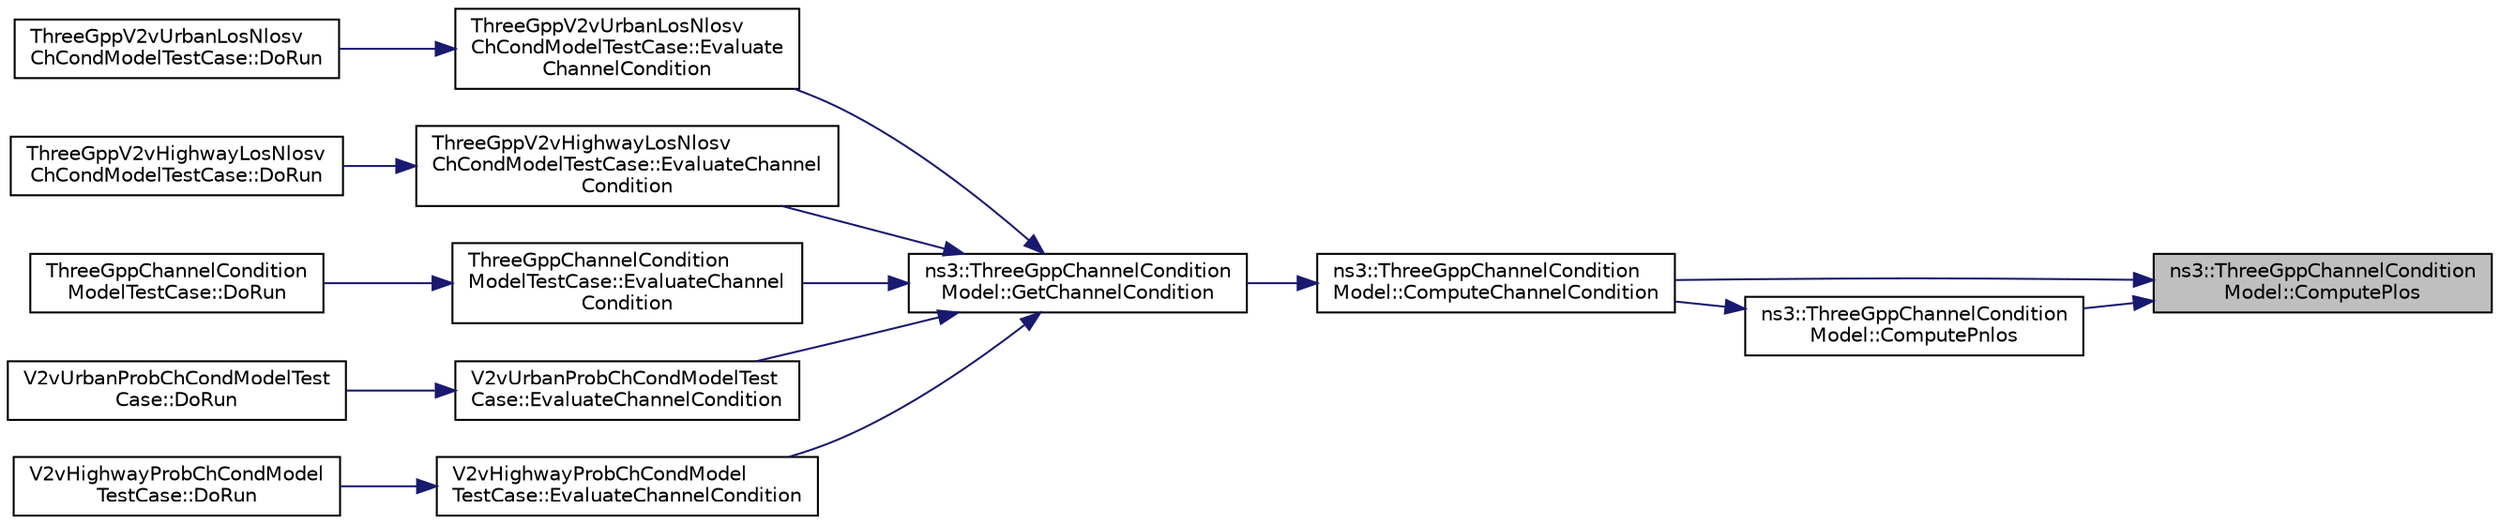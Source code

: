 digraph "ns3::ThreeGppChannelConditionModel::ComputePlos"
{
 // LATEX_PDF_SIZE
  edge [fontname="Helvetica",fontsize="10",labelfontname="Helvetica",labelfontsize="10"];
  node [fontname="Helvetica",fontsize="10",shape=record];
  rankdir="RL";
  Node1 [label="ns3::ThreeGppChannelCondition\lModel::ComputePlos",height=0.2,width=0.4,color="black", fillcolor="grey75", style="filled", fontcolor="black",tooltip="Compute the LOS probability."];
  Node1 -> Node2 [dir="back",color="midnightblue",fontsize="10",style="solid",fontname="Helvetica"];
  Node2 [label="ns3::ThreeGppChannelCondition\lModel::ComputeChannelCondition",height=0.2,width=0.4,color="black", fillcolor="white", style="filled",URL="$classns3_1_1_three_gpp_channel_condition_model.html#ada83eb809c2a4981a219d3674bbb7aa9",tooltip="This method computes the channel condition based on a probabilistic model that is specific for the sc..."];
  Node2 -> Node3 [dir="back",color="midnightblue",fontsize="10",style="solid",fontname="Helvetica"];
  Node3 [label="ns3::ThreeGppChannelCondition\lModel::GetChannelCondition",height=0.2,width=0.4,color="black", fillcolor="white", style="filled",URL="$classns3_1_1_three_gpp_channel_condition_model.html#a3065d925996498a7ad41fe5004b90a3c",tooltip="Retrieve the condition of the channel between a and b."];
  Node3 -> Node4 [dir="back",color="midnightblue",fontsize="10",style="solid",fontname="Helvetica"];
  Node4 [label="ThreeGppV2vUrbanLosNlosv\lChCondModelTestCase::Evaluate\lChannelCondition",height=0.2,width=0.4,color="black", fillcolor="white", style="filled",URL="$class_three_gpp_v2v_urban_los_nlosv_ch_cond_model_test_case.html#aa8d55f861e5bade2509f64ac730319f2",tooltip="Evaluates the channel condition between two nodes by calling the method GetChannelCondition on m_cond..."];
  Node4 -> Node5 [dir="back",color="midnightblue",fontsize="10",style="solid",fontname="Helvetica"];
  Node5 [label="ThreeGppV2vUrbanLosNlosv\lChCondModelTestCase::DoRun",height=0.2,width=0.4,color="black", fillcolor="white", style="filled",URL="$class_three_gpp_v2v_urban_los_nlosv_ch_cond_model_test_case.html#a3c2df4a7a3f3d79b69a9b82b5aed42aa",tooltip="Builds the simulation scenario and perform the tests."];
  Node3 -> Node6 [dir="back",color="midnightblue",fontsize="10",style="solid",fontname="Helvetica"];
  Node6 [label="ThreeGppV2vHighwayLosNlosv\lChCondModelTestCase::EvaluateChannel\lCondition",height=0.2,width=0.4,color="black", fillcolor="white", style="filled",URL="$class_three_gpp_v2v_highway_los_nlosv_ch_cond_model_test_case.html#a4ed0de80e9723c449dbe65567ccf1505",tooltip="Evaluates the channel condition between two nodes by calling the method GetChannelCondition on m_cond..."];
  Node6 -> Node7 [dir="back",color="midnightblue",fontsize="10",style="solid",fontname="Helvetica"];
  Node7 [label="ThreeGppV2vHighwayLosNlosv\lChCondModelTestCase::DoRun",height=0.2,width=0.4,color="black", fillcolor="white", style="filled",URL="$class_three_gpp_v2v_highway_los_nlosv_ch_cond_model_test_case.html#a6f70342d318085f5dd1ec9161fab5814",tooltip="Builds the simulation scenario and perform the tests."];
  Node3 -> Node8 [dir="back",color="midnightblue",fontsize="10",style="solid",fontname="Helvetica"];
  Node8 [label="ThreeGppChannelCondition\lModelTestCase::EvaluateChannel\lCondition",height=0.2,width=0.4,color="black", fillcolor="white", style="filled",URL="$class_three_gpp_channel_condition_model_test_case.html#a5d1783b8b6eb685246c6f90d240cec2d",tooltip="Evaluates the channel condition between two nodes by calling the method GetChannelCondition on m_cond..."];
  Node8 -> Node9 [dir="back",color="midnightblue",fontsize="10",style="solid",fontname="Helvetica"];
  Node9 [label="ThreeGppChannelCondition\lModelTestCase::DoRun",height=0.2,width=0.4,color="black", fillcolor="white", style="filled",URL="$class_three_gpp_channel_condition_model_test_case.html#a1e051fff0969bbc48d047f7a3a08ce0e",tooltip="Builds the simulation scenario and perform the tests."];
  Node3 -> Node10 [dir="back",color="midnightblue",fontsize="10",style="solid",fontname="Helvetica"];
  Node10 [label="V2vUrbanProbChCondModelTest\lCase::EvaluateChannelCondition",height=0.2,width=0.4,color="black", fillcolor="white", style="filled",URL="$class_v2v_urban_prob_ch_cond_model_test_case.html#a5dacfb4db3bc39d0dcbaeee000370724",tooltip="Evaluates the channel condition between two nodes by calling the method GetChannelCondition on m_cond..."];
  Node10 -> Node11 [dir="back",color="midnightblue",fontsize="10",style="solid",fontname="Helvetica"];
  Node11 [label="V2vUrbanProbChCondModelTest\lCase::DoRun",height=0.2,width=0.4,color="black", fillcolor="white", style="filled",URL="$class_v2v_urban_prob_ch_cond_model_test_case.html#a5e8a78e5af26ac34bec4ab6c18fde149",tooltip="Builds the simulation scenario and perform the tests."];
  Node3 -> Node12 [dir="back",color="midnightblue",fontsize="10",style="solid",fontname="Helvetica"];
  Node12 [label="V2vHighwayProbChCondModel\lTestCase::EvaluateChannelCondition",height=0.2,width=0.4,color="black", fillcolor="white", style="filled",URL="$class_v2v_highway_prob_ch_cond_model_test_case.html#a0b793e4103942cc9f626a46c86fe34fc",tooltip="Evaluates the channel condition between two nodes by calling the method GetChannelCondition on m_cond..."];
  Node12 -> Node13 [dir="back",color="midnightblue",fontsize="10",style="solid",fontname="Helvetica"];
  Node13 [label="V2vHighwayProbChCondModel\lTestCase::DoRun",height=0.2,width=0.4,color="black", fillcolor="white", style="filled",URL="$class_v2v_highway_prob_ch_cond_model_test_case.html#aa973405f68efce293f6a395ab7a2af4f",tooltip="Builds the simulation scenario and perform the tests."];
  Node1 -> Node14 [dir="back",color="midnightblue",fontsize="10",style="solid",fontname="Helvetica"];
  Node14 [label="ns3::ThreeGppChannelCondition\lModel::ComputePnlos",height=0.2,width=0.4,color="black", fillcolor="white", style="filled",URL="$classns3_1_1_three_gpp_channel_condition_model.html#a93fe0314e3be0089f4fdc51cbd1f65df",tooltip="Compute the NLOS probability."];
  Node14 -> Node2 [dir="back",color="midnightblue",fontsize="10",style="solid",fontname="Helvetica"];
}
